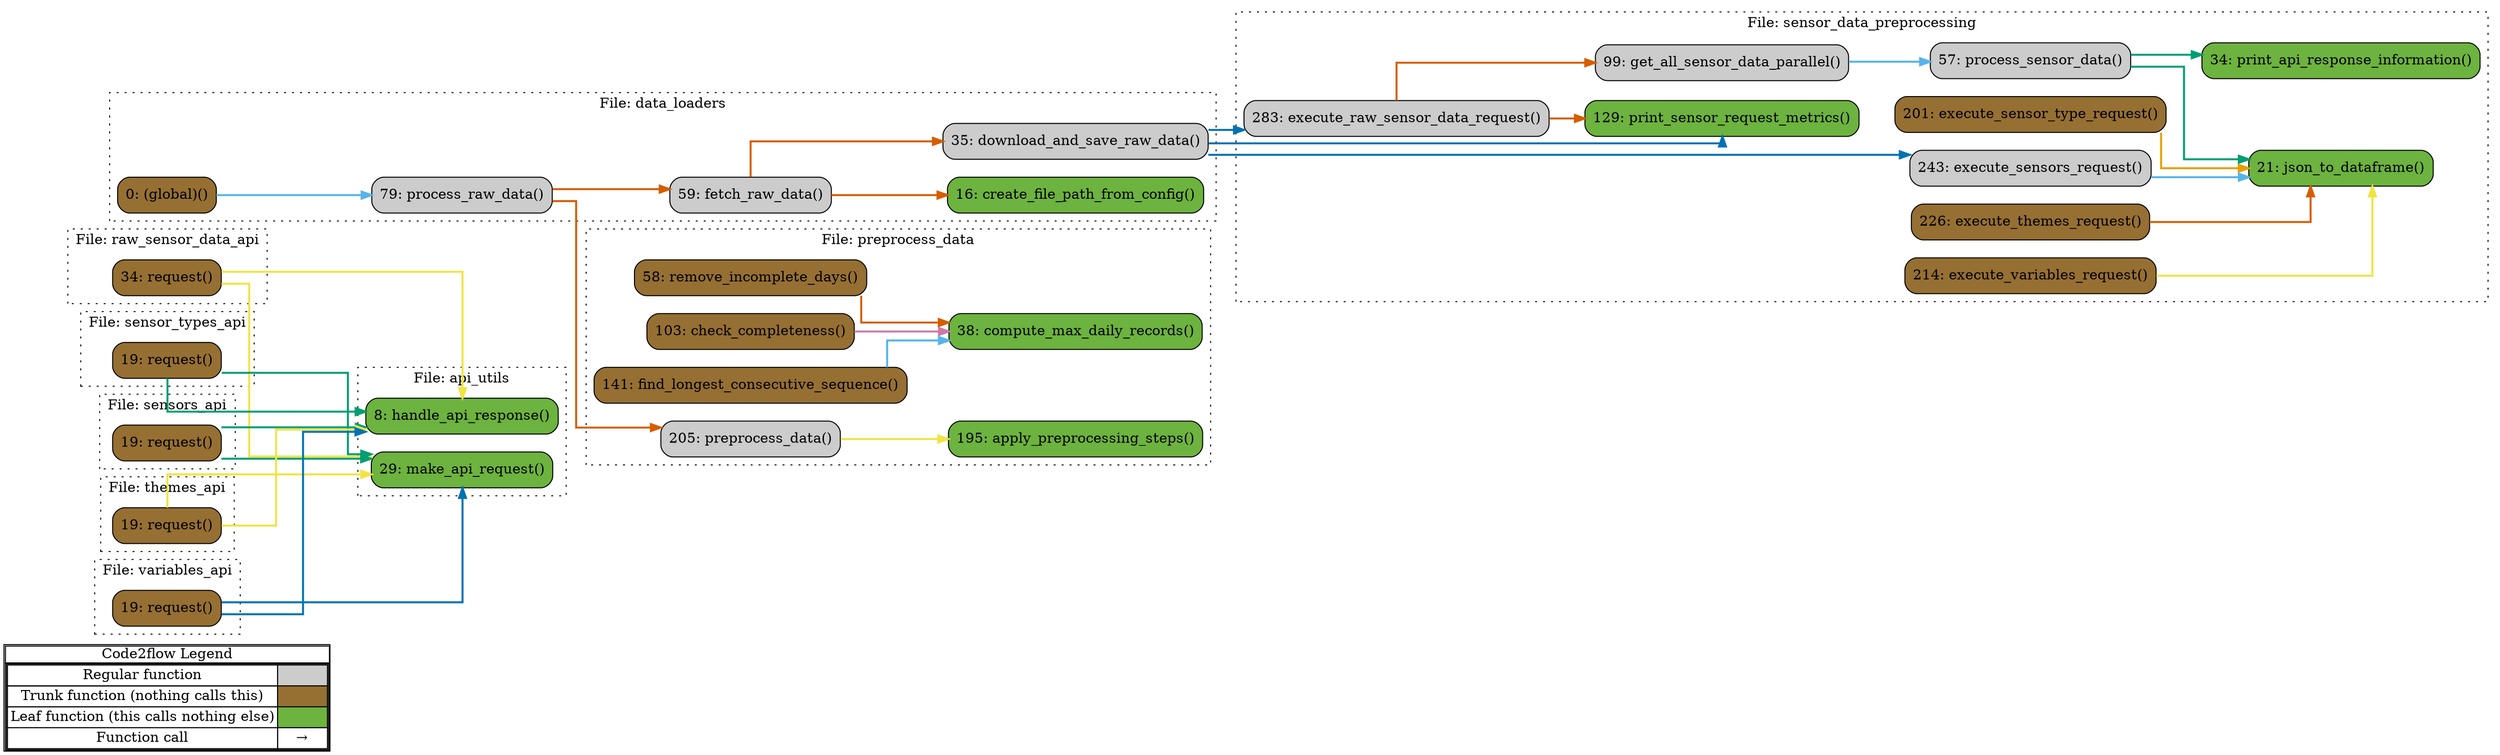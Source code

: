 digraph G {
concentrate=true;
splines="ortho";
rankdir="LR";
subgraph legend{
    rank = min;
    label = "legend";
    Legend [shape=none, margin=0, label = <
        <table cellspacing="0" cellpadding="0" border="1"><tr><td>Code2flow Legend</td></tr><tr><td>
        <table cellspacing="0">
        <tr><td>Regular function</td><td width="50px" bgcolor='#cccccc'></td></tr>
        <tr><td>Trunk function (nothing calls this)</td><td bgcolor='#966F33'></td></tr>
        <tr><td>Leaf function (this calls nothing else)</td><td bgcolor='#6db33f'></td></tr>
        <tr><td>Function call</td><td><font color='black'>&#8594;</font></td></tr>
        </table></td></tr></table>
        >];
}node_57c9b683 [label="8: handle_api_response()" name="api_utils::handle_api_response" shape="rect" style="rounded,filled" fillcolor="#6db33f" ];
node_8a5fc0ef [label="29: make_api_request()" name="api_utils::make_api_request" shape="rect" style="rounded,filled" fillcolor="#6db33f" ];
node_480d8a22 [label="0: (global)()" name="data_loaders::(global)" shape="rect" style="rounded,filled" fillcolor="#966F33" ];
node_8c0b05dd [label="16: create_file_path_from_config()" name="data_loaders::create_file_path_from_config" shape="rect" style="rounded,filled" fillcolor="#6db33f" ];
node_ab675705 [label="35: download_and_save_raw_data()" name="data_loaders::download_and_save_raw_data" shape="rect" style="rounded,filled" fillcolor="#cccccc" ];
node_2c042cf6 [label="59: fetch_raw_data()" name="data_loaders::fetch_raw_data" shape="rect" style="rounded,filled" fillcolor="#cccccc" ];
node_42558f46 [label="79: process_raw_data()" name="data_loaders::process_raw_data" shape="rect" style="rounded,filled" fillcolor="#cccccc" ];
node_fae78c5e [label="195: apply_preprocessing_steps()" name="preprocess_data::apply_preprocessing_steps" shape="rect" style="rounded,filled" fillcolor="#6db33f" ];
node_497925a7 [label="103: check_completeness()" name="preprocess_data::check_completeness" shape="rect" style="rounded,filled" fillcolor="#966F33" ];
node_d4a5efcc [label="38: compute_max_daily_records()" name="preprocess_data::compute_max_daily_records" shape="rect" style="rounded,filled" fillcolor="#6db33f" ];
node_98f0ca52 [label="141: find_longest_consecutive_sequence()" name="preprocess_data::find_longest_consecutive_sequence" shape="rect" style="rounded,filled" fillcolor="#966F33" ];
node_2a0f564c [label="205: preprocess_data()" name="preprocess_data::preprocess_data" shape="rect" style="rounded,filled" fillcolor="#cccccc" ];
node_0d1d0116 [label="58: remove_incomplete_days()" name="preprocess_data::remove_incomplete_days" shape="rect" style="rounded,filled" fillcolor="#966F33" ];
node_bb8a58fc [label="34: request()" name="raw_sensor_data_api::request" shape="rect" style="rounded,filled" fillcolor="#966F33" ];
node_99c681f6 [label="283: execute_raw_sensor_data_request()" name="sensor_data_preprocessing::execute_raw_sensor_data_request" shape="rect" style="rounded,filled" fillcolor="#cccccc" ];
node_5de13051 [label="201: execute_sensor_type_request()" name="sensor_data_preprocessing::execute_sensor_type_request" shape="rect" style="rounded,filled" fillcolor="#966F33" ];
node_7edcb5ba [label="243: execute_sensors_request()" name="sensor_data_preprocessing::execute_sensors_request" shape="rect" style="rounded,filled" fillcolor="#cccccc" ];
node_ccdfe86e [label="226: execute_themes_request()" name="sensor_data_preprocessing::execute_themes_request" shape="rect" style="rounded,filled" fillcolor="#966F33" ];
node_29f5ab74 [label="214: execute_variables_request()" name="sensor_data_preprocessing::execute_variables_request" shape="rect" style="rounded,filled" fillcolor="#966F33" ];
node_a7db93c2 [label="99: get_all_sensor_data_parallel()" name="sensor_data_preprocessing::get_all_sensor_data_parallel" shape="rect" style="rounded,filled" fillcolor="#cccccc" ];
node_2b07e362 [label="21: json_to_dataframe()" name="sensor_data_preprocessing::json_to_dataframe" shape="rect" style="rounded,filled" fillcolor="#6db33f" ];
node_fb59422a [label="34: print_api_response_information()" name="sensor_data_preprocessing::print_api_response_information" shape="rect" style="rounded,filled" fillcolor="#6db33f" ];
node_513c3818 [label="129: print_sensor_request_metrics()" name="sensor_data_preprocessing::print_sensor_request_metrics" shape="rect" style="rounded,filled" fillcolor="#6db33f" ];
node_34863b13 [label="57: process_sensor_data()" name="sensor_data_preprocessing::process_sensor_data" shape="rect" style="rounded,filled" fillcolor="#cccccc" ];
node_575c013b [label="19: request()" name="sensor_types_api::request" shape="rect" style="rounded,filled" fillcolor="#966F33" ];
node_48c89663 [label="19: request()" name="sensors_api::request" shape="rect" style="rounded,filled" fillcolor="#966F33" ];
node_d39517fc [label="19: request()" name="themes_api::request" shape="rect" style="rounded,filled" fillcolor="#966F33" ];
node_3d127b35 [label="19: request()" name="variables_api::request" shape="rect" style="rounded,filled" fillcolor="#966F33" ];
node_480d8a22 -> node_42558f46 [color="#56B4E9" penwidth="2"];
node_ab675705 -> node_99c681f6 [color="#0072B2" penwidth="2"];
node_ab675705 -> node_7edcb5ba [color="#0072B2" penwidth="2"];
node_ab675705 -> node_513c3818 [color="#0072B2" penwidth="2"];
node_2c042cf6 -> node_8c0b05dd [color="#D55E00" penwidth="2"];
node_2c042cf6 -> node_ab675705 [color="#D55E00" penwidth="2"];
node_42558f46 -> node_2c042cf6 [color="#D55E00" penwidth="2"];
node_42558f46 -> node_2a0f564c [color="#D55E00" penwidth="2"];
node_497925a7 -> node_d4a5efcc [color="#CC79A7" penwidth="2"];
node_98f0ca52 -> node_d4a5efcc [color="#56B4E9" penwidth="2"];
node_2a0f564c -> node_fae78c5e [color="#F0E442" penwidth="2"];
node_0d1d0116 -> node_d4a5efcc [color="#D55E00" penwidth="2"];
node_bb8a58fc -> node_57c9b683 [color="#F0E442" penwidth="2"];
node_bb8a58fc -> node_8a5fc0ef [color="#F0E442" penwidth="2"];
node_99c681f6 -> node_a7db93c2 [color="#D55E00" penwidth="2"];
node_99c681f6 -> node_513c3818 [color="#D55E00" penwidth="2"];
node_5de13051 -> node_2b07e362 [color="#E69F00" penwidth="2"];
node_7edcb5ba -> node_2b07e362 [color="#56B4E9" penwidth="2"];
node_ccdfe86e -> node_2b07e362 [color="#D55E00" penwidth="2"];
node_29f5ab74 -> node_2b07e362 [color="#F0E442" penwidth="2"];
node_a7db93c2 -> node_34863b13 [color="#56B4E9" penwidth="2"];
node_34863b13 -> node_2b07e362 [color="#009E73" penwidth="2"];
node_34863b13 -> node_fb59422a [color="#009E73" penwidth="2"];
node_34863b13 -> node_fb59422a [color="#009E73" penwidth="2"];
node_34863b13 -> node_fb59422a [color="#009E73" penwidth="2"];
node_575c013b -> node_57c9b683 [color="#009E73" penwidth="2"];
node_575c013b -> node_8a5fc0ef [color="#009E73" penwidth="2"];
node_48c89663 -> node_57c9b683 [color="#009E73" penwidth="2"];
node_48c89663 -> node_8a5fc0ef [color="#009E73" penwidth="2"];
node_d39517fc -> node_57c9b683 [color="#F0E442" penwidth="2"];
node_d39517fc -> node_8a5fc0ef [color="#F0E442" penwidth="2"];
node_3d127b35 -> node_57c9b683 [color="#0072B2" penwidth="2"];
node_3d127b35 -> node_8a5fc0ef [color="#0072B2" penwidth="2"];
subgraph cluster_a1c90888 {
    node_57c9b683 node_8a5fc0ef;
    label="File: api_utils";
    name="api_utils";
    style="filled";
    graph[style=dotted];
};
subgraph cluster_3c4aa740 {
    node_8c0b05dd node_ab675705 node_2c042cf6 node_42558f46 node_480d8a22;
    label="File: data_loaders";
    name="data_loaders";
    style="filled";
    graph[style=dotted];
};
subgraph cluster_1c8f0813 {
    node_d4a5efcc node_0d1d0116 node_497925a7 node_98f0ca52 node_fae78c5e node_2a0f564c;
    label="File: preprocess_data";
    name="preprocess_data";
    style="filled";
    graph[style=dotted];
};
subgraph cluster_99e80569 {
    node_bb8a58fc;
    label="File: raw_sensor_data_api";
    name="raw_sensor_data_api";
    style="filled";
    graph[style=dotted];
};
subgraph cluster_e58d377c {
    node_2b07e362 node_fb59422a node_34863b13 node_a7db93c2 node_513c3818 node_5de13051 node_29f5ab74 node_ccdfe86e node_7edcb5ba node_99c681f6;
    label="File: sensor_data_preprocessing";
    name="sensor_data_preprocessing";
    style="filled";
    graph[style=dotted];
};
subgraph cluster_54b3f771 {
    node_575c013b;
    label="File: sensor_types_api";
    name="sensor_types_api";
    style="filled";
    graph[style=dotted];
};
subgraph cluster_341ad524 {
    node_48c89663;
    label="File: sensors_api";
    name="sensors_api";
    style="filled";
    graph[style=dotted];
};
subgraph cluster_a399395c {
    node_d39517fc;
    label="File: themes_api";
    name="themes_api";
    style="filled";
    graph[style=dotted];
};
subgraph cluster_b4d59a16 {
    node_3d127b35;
    label="File: variables_api";
    name="variables_api";
    style="filled";
    graph[style=dotted];
};
}
